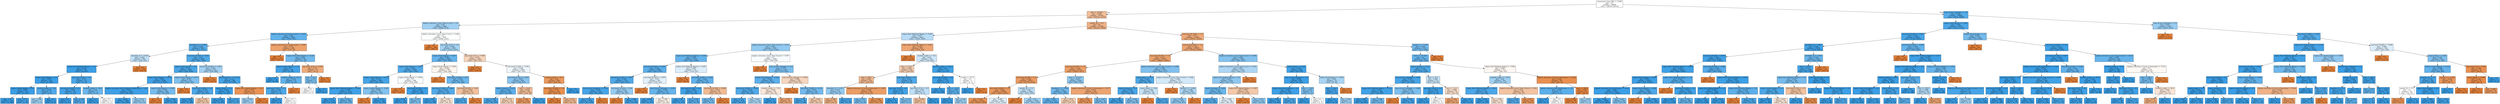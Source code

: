 digraph Tree {
node [shape=box, style="filled", color="black"] ;
0 [label="assessment_type_CMA <= 0.983\ngini = 0.5\nsamples = 96638\nvalue = [48319, 48319]", fillcolor="#e5813900"] ;
1 [label="date <= 24.063\ngini = 0.439\nsamples = 65746\nvalue = [44316, 21430]", fillcolor="#e5813984"] ;
0 -> 1 [labeldistance=2.5, labelangle=45, headlabel="True"] ;
2 [label="highest_education_Lower Than A Level <= 0.0\ngini = 0.45\nsamples = 8460\nvalue = [2886, 5574]", fillcolor="#399de57b"] ;
1 -> 2 ;
3 [label="highest_education_No Formal quals <= 0.003\ngini = 0.28\nsamples = 4029\nvalue = [678, 3351]", fillcolor="#399de5cb"] ;
2 -> 3 ;
4 [label="disability_N <= 0.999\ngini = 0.238\nsamples = 3843\nvalue = [531, 3312]", fillcolor="#399de5d6"] ;
3 -> 4 ;
5 [label="disability_N <= 0.005\ngini = 0.482\nsamples = 409\nvalue = [166, 243]", fillcolor="#399de551"] ;
4 -> 5 ;
6 [label="region_East Midlands Region <= 0.5\ngini = 0.032\nsamples = 247\nvalue = [4, 243]", fillcolor="#399de5fb"] ;
5 -> 6 ;
7 [label="region_North Region <= 0.5\ngini = 0.018\nsamples = 222\nvalue = [2, 220]", fillcolor="#399de5fd"] ;
6 -> 7 ;
8 [label="region_London Region <= 0.5\ngini = 0.009\nsamples = 213\nvalue = [1, 212]", fillcolor="#399de5fe"] ;
7 -> 8 ;
9 [label="gini = 0.0\nsamples = 188\nvalue = [0, 188]", fillcolor="#399de5ff"] ;
8 -> 9 ;
10 [label="gini = 0.077\nsamples = 25\nvalue = [1, 24]", fillcolor="#399de5f4"] ;
8 -> 10 ;
11 [label="studied_credits <= 75.0\ngini = 0.198\nsamples = 9\nvalue = [1, 8]", fillcolor="#399de5df"] ;
7 -> 11 ;
12 [label="gini = 0.444\nsamples = 3\nvalue = [1, 2]", fillcolor="#399de57f"] ;
11 -> 12 ;
13 [label="gini = 0.0\nsamples = 6\nvalue = [0, 6]", fillcolor="#399de5ff"] ;
11 -> 13 ;
14 [label="imd_band_0-10% <= 0.5\ngini = 0.147\nsamples = 25\nvalue = [2, 23]", fillcolor="#399de5e9"] ;
6 -> 14 ;
15 [label="imd_band_10-20% <= 0.5\ngini = 0.095\nsamples = 20\nvalue = [1, 19]", fillcolor="#399de5f2"] ;
14 -> 15 ;
16 [label="gini = 0.0\nsamples = 11\nvalue = [0, 11]", fillcolor="#399de5ff"] ;
15 -> 16 ;
17 [label="gini = 0.198\nsamples = 9\nvalue = [1, 8]", fillcolor="#399de5df"] ;
15 -> 17 ;
18 [label="studied_credits <= 90.0\ngini = 0.32\nsamples = 5\nvalue = [1, 4]", fillcolor="#399de5bf"] ;
14 -> 18 ;
19 [label="gini = 0.0\nsamples = 3\nvalue = [0, 3]", fillcolor="#399de5ff"] ;
18 -> 19 ;
20 [label="gini = 0.5\nsamples = 2\nvalue = [1, 1]", fillcolor="#e5813900"] ;
18 -> 20 ;
21 [label="gini = 0.0\nsamples = 162\nvalue = [162, 0]", fillcolor="#e58139ff"] ;
5 -> 21 ;
22 [label="imd_band_20-30% <= 0.001\ngini = 0.19\nsamples = 3434\nvalue = [365, 3069]", fillcolor="#399de5e1"] ;
4 -> 22 ;
23 [label="region_South Region <= 0.0\ngini = 0.135\nsamples = 3020\nvalue = [220, 2800]", fillcolor="#399de5eb"] ;
22 -> 23 ;
24 [label="region_North Region <= 0.018\ngini = 0.082\nsamples = 2609\nvalue = [112, 2497]", fillcolor="#399de5f4"] ;
23 -> 24 ;
25 [label="highest_education_Post Graduate Qualification <= 0.03\ngini = 0.042\nsamples = 2347\nvalue = [50, 2297]", fillcolor="#399de5f9"] ;
24 -> 25 ;
26 [label="gini = 0.029\nsamples = 2296\nvalue = [34, 2262]", fillcolor="#399de5fb"] ;
25 -> 26 ;
27 [label="gini = 0.431\nsamples = 51\nvalue = [16, 35]", fillcolor="#399de58a"] ;
25 -> 27 ;
28 [label="region_North Region <= 0.999\ngini = 0.361\nsamples = 262\nvalue = [62, 200]", fillcolor="#399de5b0"] ;
24 -> 28 ;
29 [label="gini = 0.0\nsamples = 59\nvalue = [59, 0]", fillcolor="#e58139ff"] ;
28 -> 29 ;
30 [label="gini = 0.029\nsamples = 203\nvalue = [3, 200]", fillcolor="#399de5fb"] ;
28 -> 30 ;
31 [label="region_South Region <= 0.973\ngini = 0.387\nsamples = 411\nvalue = [108, 303]", fillcolor="#399de5a4"] ;
23 -> 31 ;
32 [label="gini = 0.0\nsamples = 79\nvalue = [79, 0]", fillcolor="#e58139ff"] ;
31 -> 32 ;
33 [label="imd_band_10-20% <= 0.0\ngini = 0.159\nsamples = 332\nvalue = [29, 303]", fillcolor="#399de5e7"] ;
31 -> 33 ;
34 [label="gini = 0.014\nsamples = 290\nvalue = [2, 288]", fillcolor="#399de5fd"] ;
33 -> 34 ;
35 [label="gini = 0.459\nsamples = 42\nvalue = [27, 15]", fillcolor="#e5813971"] ;
33 -> 35 ;
36 [label="imd_band_20-30% <= 0.997\ngini = 0.455\nsamples = 414\nvalue = [145, 269]", fillcolor="#399de576"] ;
22 -> 36 ;
37 [label="gini = 0.0\nsamples = 128\nvalue = [128, 0]", fillcolor="#e58139ff"] ;
36 -> 37 ;
38 [label="age_band_55<= <= 0.012\ngini = 0.112\nsamples = 286\nvalue = [17, 269]", fillcolor="#399de5ef"] ;
36 -> 38 ;
39 [label="region_Wales <= 0.5\ngini = 0.022\nsamples = 270\nvalue = [3, 267]", fillcolor="#399de5fc"] ;
38 -> 39 ;
40 [label="gini = 0.016\nsamples = 254\nvalue = [2, 252]", fillcolor="#399de5fd"] ;
39 -> 40 ;
41 [label="gini = 0.117\nsamples = 16\nvalue = [1, 15]", fillcolor="#399de5ee"] ;
39 -> 41 ;
42 [label="region_East Anglian Region <= 0.03\ngini = 0.219\nsamples = 16\nvalue = [14, 2]", fillcolor="#e58139db"] ;
38 -> 42 ;
43 [label="gini = 0.444\nsamples = 3\nvalue = [1, 2]", fillcolor="#399de57f"] ;
42 -> 43 ;
44 [label="gini = 0.0\nsamples = 13\nvalue = [13, 0]", fillcolor="#e58139ff"] ;
42 -> 44 ;
45 [label="highest_education_No Formal quals <= 0.995\ngini = 0.331\nsamples = 186\nvalue = [147, 39]", fillcolor="#e58139bb"] ;
3 -> 45 ;
46 [label="gini = 0.0\nsamples = 136\nvalue = [136, 0]", fillcolor="#e58139ff"] ;
45 -> 46 ;
47 [label="region_South West Region <= 0.229\ngini = 0.343\nsamples = 50\nvalue = [11, 39]", fillcolor="#399de5b7"] ;
45 -> 47 ;
48 [label="region_London Region <= 0.5\ngini = 0.1\nsamples = 38\nvalue = [2, 36]", fillcolor="#399de5f1"] ;
47 -> 48 ;
49 [label="gini = 0.0\nsamples = 26\nvalue = [0, 26]", fillcolor="#399de5ff"] ;
48 -> 49 ;
50 [label="studied_credits <= 127.5\ngini = 0.278\nsamples = 12\nvalue = [2, 10]", fillcolor="#399de5cc"] ;
48 -> 50 ;
51 [label="imd_band_0-10% <= 0.5\ngini = 0.165\nsamples = 11\nvalue = [1, 10]", fillcolor="#399de5e6"] ;
50 -> 51 ;
52 [label="gini = 0.0\nsamples = 9\nvalue = [0, 9]", fillcolor="#399de5ff"] ;
51 -> 52 ;
53 [label="gini = 0.5\nsamples = 2\nvalue = [1, 1]", fillcolor="#e5813900"] ;
51 -> 53 ;
54 [label="gini = 0.0\nsamples = 1\nvalue = [1, 0]", fillcolor="#e58139ff"] ;
50 -> 54 ;
55 [label="age_band_35-55 <= 0.036\ngini = 0.375\nsamples = 12\nvalue = [9, 3]", fillcolor="#e58139aa"] ;
47 -> 55 ;
56 [label="date <= 21.5\ngini = 0.375\nsamples = 4\nvalue = [1, 3]", fillcolor="#399de5aa"] ;
55 -> 56 ;
57 [label="gini = 0.5\nsamples = 2\nvalue = [1, 1]", fillcolor="#e5813900"] ;
56 -> 57 ;
58 [label="gini = 0.0\nsamples = 2\nvalue = [0, 2]", fillcolor="#399de5ff"] ;
56 -> 58 ;
59 [label="gini = 0.0\nsamples = 8\nvalue = [8, 0]", fillcolor="#e58139ff"] ;
55 -> 59 ;
60 [label="highest_education_Lower Than A Level <= 0.999\ngini = 0.5\nsamples = 4431\nvalue = [2208, 2223]", fillcolor="#399de502"] ;
2 -> 60 ;
61 [label="gini = 0.0\nsamples = 988\nvalue = [988, 0]", fillcolor="#e58139ff"] ;
60 -> 61 ;
62 [label="age_band_35-55 <= 0.0\ngini = 0.458\nsamples = 3443\nvalue = [1220, 2223]", fillcolor="#399de573"] ;
60 -> 62 ;
63 [label="region_South Region <= 0.007\ngini = 0.302\nsamples = 2049\nvalue = [379, 1670]", fillcolor="#399de5c5"] ;
62 -> 63 ;
64 [label="region_North Region <= 0.003\ngini = 0.205\nsamples = 1699\nvalue = [197, 1502]", fillcolor="#399de5de"] ;
63 -> 64 ;
65 [label="region_London Region <= 0.011\ngini = 0.119\nsamples = 1491\nvalue = [95, 1396]", fillcolor="#399de5ee"] ;
64 -> 65 ;
66 [label="region_West Midlands Region <= 0.042\ngini = 0.058\nsamples = 1278\nvalue = [38, 1240]", fillcolor="#399de5f7"] ;
65 -> 66 ;
67 [label="gini = 0.013\nsamples = 1110\nvalue = [7, 1103]", fillcolor="#399de5fd"] ;
66 -> 67 ;
68 [label="gini = 0.301\nsamples = 168\nvalue = [31, 137]", fillcolor="#399de5c5"] ;
66 -> 68 ;
69 [label="region_London Region <= 0.993\ngini = 0.392\nsamples = 213\nvalue = [57, 156]", fillcolor="#399de5a2"] ;
65 -> 69 ;
70 [label="gini = 0.0\nsamples = 55\nvalue = [55, 0]", fillcolor="#e58139ff"] ;
69 -> 70 ;
71 [label="gini = 0.025\nsamples = 158\nvalue = [2, 156]", fillcolor="#399de5fc"] ;
69 -> 71 ;
72 [label="region_North Region <= 0.999\ngini = 0.5\nsamples = 208\nvalue = [102, 106]", fillcolor="#399de50a"] ;
64 -> 72 ;
73 [label="gini = 0.0\nsamples = 100\nvalue = [100, 0]", fillcolor="#e58139ff"] ;
72 -> 73 ;
74 [label="imd_band_60-70% <= 0.5\ngini = 0.036\nsamples = 108\nvalue = [2, 106]", fillcolor="#399de5fa"] ;
72 -> 74 ;
75 [label="gini = 0.019\nsamples = 104\nvalue = [1, 103]", fillcolor="#399de5fd"] ;
74 -> 75 ;
76 [label="gini = 0.375\nsamples = 4\nvalue = [1, 3]", fillcolor="#399de5aa"] ;
74 -> 76 ;
77 [label="region_South Region <= 0.995\ngini = 0.499\nsamples = 350\nvalue = [182, 168]", fillcolor="#e5813914"] ;
63 -> 77 ;
78 [label="gini = 0.0\nsamples = 139\nvalue = [139, 0]", fillcolor="#e58139ff"] ;
77 -> 78 ;
79 [label="imd_band_10-20% <= 0.01\ngini = 0.325\nsamples = 211\nvalue = [43, 168]", fillcolor="#399de5be"] ;
77 -> 79 ;
80 [label="imd_band_70-80% <= 0.063\ngini = 0.208\nsamples = 178\nvalue = [21, 157]", fillcolor="#399de5dd"] ;
79 -> 80 ;
81 [label="gini = 0.027\nsamples = 144\nvalue = [2, 142]", fillcolor="#399de5fb"] ;
80 -> 81 ;
82 [label="gini = 0.493\nsamples = 34\nvalue = [19, 15]", fillcolor="#e5813936"] ;
80 -> 82 ;
83 [label="imd_band_80-90% <= 0.04\ngini = 0.444\nsamples = 33\nvalue = [22, 11]", fillcolor="#e581397f"] ;
79 -> 83 ;
84 [label="gini = 0.153\nsamples = 12\nvalue = [1, 11]", fillcolor="#399de5e8"] ;
83 -> 84 ;
85 [label="gini = 0.0\nsamples = 21\nvalue = [21, 0]", fillcolor="#e58139ff"] ;
83 -> 85 ;
86 [label="age_band_35-55 <= 0.999\ngini = 0.479\nsamples = 1394\nvalue = [841, 553]", fillcolor="#e5813957"] ;
62 -> 86 ;
87 [label="gini = 0.0\nsamples = 334\nvalue = [334, 0]", fillcolor="#e58139ff"] ;
86 -> 87 ;
88 [label="imd_band_10-20% <= 0.002\ngini = 0.499\nsamples = 1060\nvalue = [507, 553]", fillcolor="#399de515"] ;
86 -> 88 ;
89 [label="imd_band_0-10% <= 0.005\ngini = 0.407\nsamples = 695\nvalue = [198, 497]", fillcolor="#399de599"] ;
88 -> 89 ;
90 [label="region_Ireland <= 0.012\ngini = 0.249\nsamples = 514\nvalue = [75, 439]", fillcolor="#399de5d3"] ;
89 -> 90 ;
91 [label="gini = 0.166\nsamples = 460\nvalue = [42, 418]", fillcolor="#399de5e5"] ;
90 -> 91 ;
92 [label="gini = 0.475\nsamples = 54\nvalue = [33, 21]", fillcolor="#e581395d"] ;
90 -> 92 ;
93 [label="date <= 23.61\ngini = 0.436\nsamples = 181\nvalue = [123, 58]", fillcolor="#e5813987"] ;
89 -> 93 ;
94 [label="gini = 0.265\nsamples = 146\nvalue = [123, 23]", fillcolor="#e58139cf"] ;
93 -> 94 ;
95 [label="gini = 0.0\nsamples = 35\nvalue = [0, 35]", fillcolor="#399de5ff"] ;
93 -> 95 ;
96 [label="studied_credits <= 67.5\ngini = 0.26\nsamples = 365\nvalue = [309, 56]", fillcolor="#e58139d1"] ;
88 -> 96 ;
97 [label="imd_band_10-20% <= 1.0\ngini = 0.179\nsamples = 343\nvalue = [309, 34]", fillcolor="#e58139e3"] ;
96 -> 97 ;
98 [label="gini = 0.0\nsamples = 228\nvalue = [228, 0]", fillcolor="#e58139ff"] ;
97 -> 98 ;
99 [label="gini = 0.416\nsamples = 115\nvalue = [81, 34]", fillcolor="#e5813994"] ;
97 -> 99 ;
100 [label="gini = 0.0\nsamples = 22\nvalue = [0, 22]", fillcolor="#399de5ff"] ;
96 -> 100 ;
101 [label="gender_M <= 0.0\ngini = 0.4\nsamples = 57286\nvalue = [41430, 15856]", fillcolor="#e581399d"] ;
1 -> 101 ;
102 [label="region_West Midlands Region <= 0.001\ngini = 0.477\nsamples = 4823\nvalue = [1895, 2928]", fillcolor="#399de55a"] ;
101 -> 102 ;
103 [label="highest_education_Lower Than A Level <= 0.001\ngini = 0.427\nsamples = 3945\nvalue = [1219, 2726]", fillcolor="#399de58d"] ;
102 -> 103 ;
104 [label="region_East Midlands Region <= 0.008\ngini = 0.298\nsamples = 2319\nvalue = [423, 1896]", fillcolor="#399de5c6"] ;
103 -> 104 ;
105 [label="imd_band_80-90% <= 0.026\ngini = 0.252\nsamples = 2058\nvalue = [305, 1753]", fillcolor="#399de5d3"] ;
104 -> 105 ;
106 [label="imd_band_10-20% <= 0.003\ngini = 0.185\nsamples = 1797\nvalue = [185, 1612]", fillcolor="#399de5e2"] ;
105 -> 106 ;
107 [label="num_of_prev_attempts <= 2.121\ngini = 0.118\nsamples = 1515\nvalue = [95, 1420]", fillcolor="#399de5ee"] ;
106 -> 107 ;
108 [label="gini = 0.111\nsamples = 1509\nvalue = [89, 1420]", fillcolor="#399de5ef"] ;
107 -> 108 ;
109 [label="gini = 0.0\nsamples = 6\nvalue = [6, 0]", fillcolor="#e58139ff"] ;
107 -> 109 ;
110 [label="imd_band_10-20% <= 0.98\ngini = 0.435\nsamples = 282\nvalue = [90, 192]", fillcolor="#399de587"] ;
106 -> 110 ;
111 [label="gini = 0.0\nsamples = 81\nvalue = [81, 0]", fillcolor="#e58139ff"] ;
110 -> 111 ;
112 [label="gini = 0.086\nsamples = 201\nvalue = [9, 192]", fillcolor="#399de5f3"] ;
110 -> 112 ;
113 [label="imd_band_80-90% <= 0.995\ngini = 0.497\nsamples = 261\nvalue = [120, 141]", fillcolor="#399de526"] ;
105 -> 113 ;
114 [label="gini = 0.0\nsamples = 89\nvalue = [89, 0]", fillcolor="#e58139ff"] ;
113 -> 114 ;
115 [label="num_of_prev_attempts <= 0.003\ngini = 0.295\nsamples = 172\nvalue = [31, 141]", fillcolor="#399de5c7"] ;
113 -> 115 ;
116 [label="gini = 0.064\nsamples = 121\nvalue = [4, 117]", fillcolor="#399de5f6"] ;
115 -> 116 ;
117 [label="gini = 0.498\nsamples = 51\nvalue = [27, 24]", fillcolor="#e581391c"] ;
115 -> 117 ;
118 [label="region_East Midlands Region <= 0.997\ngini = 0.495\nsamples = 261\nvalue = [118, 143]", fillcolor="#399de52d"] ;
104 -> 118 ;
119 [label="gini = 0.0\nsamples = 88\nvalue = [88, 0]", fillcolor="#e58139ff"] ;
118 -> 119 ;
120 [label="imd_band_0-10% <= 0.025\ngini = 0.287\nsamples = 173\nvalue = [30, 143]", fillcolor="#399de5ca"] ;
118 -> 120 ;
121 [label="imd_band_20-30% <= 0.5\ngini = 0.083\nsamples = 138\nvalue = [6, 132]", fillcolor="#399de5f3"] ;
120 -> 121 ;
122 [label="gini = 0.05\nsamples = 116\nvalue = [3, 113]", fillcolor="#399de5f8"] ;
121 -> 122 ;
123 [label="gini = 0.236\nsamples = 22\nvalue = [3, 19]", fillcolor="#399de5d7"] ;
121 -> 123 ;
124 [label="imd_band_20-30% <= 0.004\ngini = 0.431\nsamples = 35\nvalue = [24, 11]", fillcolor="#e581398a"] ;
120 -> 124 ;
125 [label="gini = 0.337\nsamples = 14\nvalue = [3, 11]", fillcolor="#399de5b9"] ;
124 -> 125 ;
126 [label="gini = 0.0\nsamples = 21\nvalue = [21, 0]", fillcolor="#e58139ff"] ;
124 -> 126 ;
127 [label="highest_education_Lower Than A Level <= 0.997\ngini = 0.5\nsamples = 1626\nvalue = [796, 830]", fillcolor="#399de50a"] ;
103 -> 127 ;
128 [label="gini = 0.0\nsamples = 519\nvalue = [519, 0]", fillcolor="#e58139ff"] ;
127 -> 128 ;
129 [label="num_of_prev_attempts <= 0.0\ngini = 0.375\nsamples = 1107\nvalue = [277, 830]", fillcolor="#399de5aa"] ;
127 -> 129 ;
130 [label="region_North Region <= 0.026\ngini = 0.254\nsamples = 857\nvalue = [128, 729]", fillcolor="#399de5d2"] ;
129 -> 130 ;
131 [label="imd_band_70-80% <= 0.014\ngini = 0.194\nsamples = 779\nvalue = [85, 694]", fillcolor="#399de5e0"] ;
130 -> 131 ;
132 [label="gini = 0.115\nsamples = 655\nvalue = [40, 615]", fillcolor="#399de5ee"] ;
131 -> 132 ;
133 [label="gini = 0.462\nsamples = 124\nvalue = [45, 79]", fillcolor="#399de56e"] ;
131 -> 133 ;
134 [label="studied_credits <= 75.0\ngini = 0.495\nsamples = 78\nvalue = [43, 35]", fillcolor="#e581392f"] ;
130 -> 134 ;
135 [label="gini = 0.0\nsamples = 22\nvalue = [0, 22]", fillcolor="#399de5ff"] ;
134 -> 135 ;
136 [label="gini = 0.357\nsamples = 56\nvalue = [43, 13]", fillcolor="#e58139b2"] ;
134 -> 136 ;
137 [label="num_of_prev_attempts <= 0.999\ngini = 0.482\nsamples = 250\nvalue = [149, 101]", fillcolor="#e5813952"] ;
129 -> 137 ;
138 [label="gini = 0.0\nsamples = 120\nvalue = [120, 0]", fillcolor="#e58139ff"] ;
137 -> 138 ;
139 [label="imd_band_70-80% <= 0.151\ngini = 0.347\nsamples = 130\nvalue = [29, 101]", fillcolor="#399de5b6"] ;
137 -> 139 ;
140 [label="gini = 0.137\nsamples = 95\nvalue = [7, 88]", fillcolor="#399de5eb"] ;
139 -> 140 ;
141 [label="gini = 0.467\nsamples = 35\nvalue = [22, 13]", fillcolor="#e5813968"] ;
139 -> 141 ;
142 [label="region_West Midlands Region <= 0.997\ngini = 0.354\nsamples = 878\nvalue = [676, 202]", fillcolor="#e58139b3"] ;
102 -> 142 ;
143 [label="gini = 0.0\nsamples = 524\nvalue = [524, 0]", fillcolor="#e58139ff"] ;
142 -> 143 ;
144 [label="studied_credits <= 75.0\ngini = 0.49\nsamples = 354\nvalue = [152, 202]", fillcolor="#399de53f"] ;
142 -> 144 ;
145 [label="date <= 133.5\ngini = 0.468\nsamples = 238\nvalue = [149, 89]", fillcolor="#e5813967"] ;
144 -> 145 ;
146 [label="date <= 88.0\ngini = 0.424\nsamples = 210\nvalue = [146, 64]", fillcolor="#e581398f"] ;
145 -> 146 ;
147 [label="disability_N <= 0.977\ngini = 0.431\nsamples = 51\nvalue = [16, 35]", fillcolor="#399de58a"] ;
146 -> 147 ;
148 [label="gini = 0.388\nsamples = 19\nvalue = [14, 5]", fillcolor="#e58139a4"] ;
147 -> 148 ;
149 [label="gini = 0.117\nsamples = 32\nvalue = [2, 30]", fillcolor="#399de5ee"] ;
147 -> 149 ;
150 [label="highest_education_A Level or Equivalent <= 0.007\ngini = 0.298\nsamples = 159\nvalue = [130, 29]", fillcolor="#e58139c6"] ;
146 -> 150 ;
151 [label="gini = 0.355\nsamples = 13\nvalue = [3, 10]", fillcolor="#399de5b3"] ;
150 -> 151 ;
152 [label="gini = 0.226\nsamples = 146\nvalue = [127, 19]", fillcolor="#e58139d9"] ;
150 -> 152 ;
153 [label="imd_band_0-10% <= 0.5\ngini = 0.191\nsamples = 28\nvalue = [3, 25]", fillcolor="#399de5e0"] ;
145 -> 153 ;
154 [label="age_band_35-55 <= 0.5\ngini = 0.083\nsamples = 23\nvalue = [1, 22]", fillcolor="#399de5f3"] ;
153 -> 154 ;
155 [label="gini = 0.0\nsamples = 19\nvalue = [0, 19]", fillcolor="#399de5ff"] ;
154 -> 155 ;
156 [label="gini = 0.375\nsamples = 4\nvalue = [1, 3]", fillcolor="#399de5aa"] ;
154 -> 156 ;
157 [label="age_band_35-55 <= 0.5\ngini = 0.48\nsamples = 5\nvalue = [2, 3]", fillcolor="#399de555"] ;
153 -> 157 ;
158 [label="gini = 0.444\nsamples = 3\nvalue = [2, 1]", fillcolor="#e581397f"] ;
157 -> 158 ;
159 [label="gini = 0.0\nsamples = 2\nvalue = [0, 2]", fillcolor="#399de5ff"] ;
157 -> 159 ;
160 [label="studied_credits <= 202.5\ngini = 0.05\nsamples = 116\nvalue = [3, 113]", fillcolor="#399de5f8"] ;
144 -> 160 ;
161 [label="imd_band_80-90% <= 0.5\ngini = 0.034\nsamples = 114\nvalue = [2, 112]", fillcolor="#399de5fa"] ;
160 -> 161 ;
162 [label="gini = 0.0\nsamples = 100\nvalue = [0, 100]", fillcolor="#399de5ff"] ;
161 -> 162 ;
163 [label="date <= 112.5\ngini = 0.245\nsamples = 14\nvalue = [2, 12]", fillcolor="#399de5d4"] ;
161 -> 163 ;
164 [label="gini = 0.0\nsamples = 8\nvalue = [0, 8]", fillcolor="#399de5ff"] ;
163 -> 164 ;
165 [label="gini = 0.444\nsamples = 6\nvalue = [2, 4]", fillcolor="#399de57f"] ;
163 -> 165 ;
166 [label="weight <= 18.75\ngini = 0.5\nsamples = 2\nvalue = [1, 1]", fillcolor="#e5813900"] ;
160 -> 166 ;
167 [label="gini = 0.0\nsamples = 1\nvalue = [0, 1]", fillcolor="#399de5ff"] ;
166 -> 167 ;
168 [label="gini = 0.0\nsamples = 1\nvalue = [1, 0]", fillcolor="#e58139ff"] ;
166 -> 168 ;
169 [label="imd_band_90-100% <= 1.0\ngini = 0.371\nsamples = 52463\nvalue = [39535, 12928]", fillcolor="#e58139ac"] ;
101 -> 169 ;
170 [label="imd_band_80-90% <= 1.0\ngini = 0.354\nsamples = 50828\nvalue = [39159, 11669]", fillcolor="#e58139b3"] ;
169 -> 170 ;
171 [label="imd_band_40-50% <= 1.0\ngini = 0.335\nsamples = 49144\nvalue = [38696, 10448]", fillcolor="#e58139ba"] ;
170 -> 171 ;
172 [label="imd_band_60-70% <= 1.0\ngini = 0.314\nsamples = 47551\nvalue = [38274, 9277]", fillcolor="#e58139c1"] ;
171 -> 172 ;
173 [label="imd_band_20-30% <= 1.0\ngini = 0.292\nsamples = 45911\nvalue = [37775, 8136]", fillcolor="#e58139c8"] ;
172 -> 173 ;
174 [label="imd_band_50-60% <= 1.0\ngini = 0.266\nsamples = 43902\nvalue = [36971, 6931]", fillcolor="#e58139cf"] ;
173 -> 174 ;
175 [label="gini = 0.236\nsamples = 41633\nvalue = [35934, 5699]", fillcolor="#e58139d7"] ;
174 -> 175 ;
176 [label="gini = 0.496\nsamples = 2269\nvalue = [1037, 1232]", fillcolor="#399de528"] ;
174 -> 176 ;
177 [label="gender_M <= 1.0\ngini = 0.48\nsamples = 2009\nvalue = [804, 1205]", fillcolor="#399de555"] ;
173 -> 177 ;
178 [label="gini = 0.0\nsamples = 179\nvalue = [179, 0]", fillcolor="#e58139ff"] ;
177 -> 178 ;
179 [label="gini = 0.45\nsamples = 1830\nvalue = [625, 1205]", fillcolor="#399de57b"] ;
177 -> 179 ;
180 [label="date <= 175.537\ngini = 0.423\nsamples = 1640\nvalue = [499, 1141]", fillcolor="#399de58f"] ;
172 -> 180 ;
181 [label="disability_Y <= 0.006\ngini = 0.34\nsamples = 1386\nvalue = [301, 1085]", fillcolor="#399de5b8"] ;
180 -> 181 ;
182 [label="gini = 0.269\nsamples = 1212\nvalue = [194, 1018]", fillcolor="#399de5ce"] ;
181 -> 182 ;
183 [label="gini = 0.474\nsamples = 174\nvalue = [107, 67]", fillcolor="#e581395f"] ;
181 -> 183 ;
184 [label="highest_education_A Level or Equivalent <= 0.977\ngini = 0.344\nsamples = 254\nvalue = [198, 56]", fillcolor="#e58139b7"] ;
180 -> 184 ;
185 [label="gini = 0.241\nsamples = 221\nvalue = [190, 31]", fillcolor="#e58139d5"] ;
184 -> 185 ;
186 [label="gini = 0.367\nsamples = 33\nvalue = [8, 25]", fillcolor="#399de5ad"] ;
184 -> 186 ;
187 [label="highest_education_Lower Than A Level <= 0.008\ngini = 0.389\nsamples = 1593\nvalue = [422, 1171]", fillcolor="#399de5a3"] ;
171 -> 187 ;
188 [label="region_Wales <= 0.01\ngini = 0.181\nsamples = 816\nvalue = [82, 734]", fillcolor="#399de5e3"] ;
187 -> 188 ;
189 [label="region_Scotland <= 0.5\ngini = 0.136\nsamples = 751\nvalue = [55, 696]", fillcolor="#399de5eb"] ;
188 -> 189 ;
190 [label="gini = 0.08\nsamples = 643\nvalue = [27, 616]", fillcolor="#399de5f4"] ;
189 -> 190 ;
191 [label="gini = 0.384\nsamples = 108\nvalue = [28, 80]", fillcolor="#399de5a6"] ;
189 -> 191 ;
192 [label="region_Wales <= 0.98\ngini = 0.486\nsamples = 65\nvalue = [27, 38]", fillcolor="#399de54a"] ;
188 -> 192 ;
193 [label="gini = 0.0\nsamples = 23\nvalue = [23, 0]", fillcolor="#e58139ff"] ;
192 -> 193 ;
194 [label="gini = 0.172\nsamples = 42\nvalue = [4, 38]", fillcolor="#399de5e4"] ;
192 -> 194 ;
195 [label="highest_education_Lower Than A Level <= 0.982\ngini = 0.492\nsamples = 777\nvalue = [340, 437]", fillcolor="#399de539"] ;
187 -> 195 ;
196 [label="gini = 0.0\nsamples = 84\nvalue = [84, 0]", fillcolor="#e58139ff"] ;
195 -> 196 ;
197 [label="gender_F <= 0.009\ngini = 0.466\nsamples = 693\nvalue = [256, 437]", fillcolor="#399de56a"] ;
195 -> 197 ;
198 [label="gini = 0.416\nsamples = 620\nvalue = [183, 437]", fillcolor="#399de594"] ;
197 -> 198 ;
199 [label="gini = 0.0\nsamples = 73\nvalue = [73, 0]", fillcolor="#e58139ff"] ;
197 -> 199 ;
200 [label="highest_education_Lower Than A Level <= 0.985\ngini = 0.399\nsamples = 1684\nvalue = [463, 1221]", fillcolor="#399de59e"] ;
170 -> 200 ;
201 [label="highest_education_Lower Than A Level <= 0.002\ngini = 0.467\nsamples = 1194\nvalue = [443, 751]", fillcolor="#399de569"] ;
200 -> 201 ;
202 [label="region_East Anglian Region <= 0.0\ngini = 0.421\nsamples = 1074\nvalue = [323, 751]", fillcolor="#399de591"] ;
201 -> 202 ;
203 [label="region_Scotland <= 0.004\ngini = 0.319\nsamples = 827\nvalue = [165, 662]", fillcolor="#399de5bf"] ;
202 -> 203 ;
204 [label="gini = 0.212\nsamples = 638\nvalue = [77, 561]", fillcolor="#399de5dc"] ;
203 -> 204 ;
205 [label="gini = 0.498\nsamples = 189\nvalue = [88, 101]", fillcolor="#399de521"] ;
203 -> 205 ;
206 [label="region_East Anglian Region <= 0.997\ngini = 0.461\nsamples = 247\nvalue = [158, 89]", fillcolor="#e581396f"] ;
202 -> 206 ;
207 [label="gini = 0.0\nsamples = 120\nvalue = [120, 0]", fillcolor="#e58139ff"] ;
206 -> 207 ;
208 [label="gini = 0.419\nsamples = 127\nvalue = [38, 89]", fillcolor="#399de592"] ;
206 -> 208 ;
209 [label="gini = 0.0\nsamples = 120\nvalue = [120, 0]", fillcolor="#e58139ff"] ;
201 -> 209 ;
210 [label="region_Wales <= 0.046\ngini = 0.078\nsamples = 490\nvalue = [20, 470]", fillcolor="#399de5f4"] ;
200 -> 210 ;
211 [label="num_of_prev_attempts <= 3.0\ngini = 0.046\nsamples = 465\nvalue = [11, 454]", fillcolor="#399de5f9"] ;
210 -> 211 ;
212 [label="region_South West Region <= 0.5\ngini = 0.042\nsamples = 461\nvalue = [10, 451]", fillcolor="#399de5f9"] ;
211 -> 212 ;
213 [label="gini = 0.036\nsamples = 436\nvalue = [8, 428]", fillcolor="#399de5fa"] ;
212 -> 213 ;
214 [label="gini = 0.147\nsamples = 25\nvalue = [2, 23]", fillcolor="#399de5e9"] ;
212 -> 214 ;
215 [label="date <= 115.0\ngini = 0.375\nsamples = 4\nvalue = [1, 3]", fillcolor="#399de5aa"] ;
211 -> 215 ;
216 [label="gini = 0.0\nsamples = 2\nvalue = [0, 2]", fillcolor="#399de5ff"] ;
215 -> 216 ;
217 [label="gini = 0.5\nsamples = 2\nvalue = [1, 1]", fillcolor="#e5813900"] ;
215 -> 217 ;
218 [label="region_South Region <= 0.063\ngini = 0.461\nsamples = 25\nvalue = [9, 16]", fillcolor="#399de570"] ;
210 -> 218 ;
219 [label="date <= 154.5\ngini = 0.111\nsamples = 17\nvalue = [1, 16]", fillcolor="#399de5ef"] ;
218 -> 219 ;
220 [label="gini = 0.0\nsamples = 14\nvalue = [0, 14]", fillcolor="#399de5ff"] ;
219 -> 220 ;
221 [label="gini = 0.444\nsamples = 3\nvalue = [1, 2]", fillcolor="#399de57f"] ;
219 -> 221 ;
222 [label="gini = 0.0\nsamples = 8\nvalue = [8, 0]", fillcolor="#e58139ff"] ;
218 -> 222 ;
223 [label="gender_F <= 0.009\ngini = 0.354\nsamples = 1635\nvalue = [376, 1259]", fillcolor="#399de5b3"] ;
169 -> 223 ;
224 [label="date <= 171.016\ngini = 0.3\nsamples = 1543\nvalue = [284, 1259]", fillcolor="#399de5c5"] ;
223 -> 224 ;
225 [label="region_Ireland <= 0.031\ngini = 0.179\nsamples = 1230\nvalue = [122, 1108]", fillcolor="#399de5e3"] ;
224 -> 225 ;
226 [label="num_of_prev_attempts <= 0.09\ngini = 0.127\nsamples = 1119\nvalue = [76, 1043]", fillcolor="#399de5ec"] ;
225 -> 226 ;
227 [label="region_East Midlands Region <= 0.151\ngini = 0.072\nsamples = 960\nvalue = [36, 924]", fillcolor="#399de5f5"] ;
226 -> 227 ;
228 [label="gini = 0.044\nsamples = 883\nvalue = [20, 863]", fillcolor="#399de5f9"] ;
227 -> 228 ;
229 [label="gini = 0.329\nsamples = 77\nvalue = [16, 61]", fillcolor="#399de5bc"] ;
227 -> 229 ;
230 [label="num_of_prev_attempts <= 0.988\ngini = 0.377\nsamples = 159\nvalue = [40, 119]", fillcolor="#399de5a9"] ;
226 -> 230 ;
231 [label="gini = 0.0\nsamples = 34\nvalue = [34, 0]", fillcolor="#e58139ff"] ;
230 -> 231 ;
232 [label="gini = 0.091\nsamples = 125\nvalue = [6, 119]", fillcolor="#399de5f2"] ;
230 -> 232 ;
233 [label="date <= 91.5\ngini = 0.485\nsamples = 111\nvalue = [46, 65]", fillcolor="#399de54b"] ;
225 -> 233 ;
234 [label="age_band_35-55 <= 0.5\ngini = 0.059\nsamples = 33\nvalue = [1, 32]", fillcolor="#399de5f7"] ;
233 -> 234 ;
235 [label="gini = 0.0\nsamples = 31\nvalue = [0, 31]", fillcolor="#399de5ff"] ;
234 -> 235 ;
236 [label="gini = 0.5\nsamples = 2\nvalue = [1, 1]", fillcolor="#e5813900"] ;
234 -> 236 ;
237 [label="date <= 112.5\ngini = 0.488\nsamples = 78\nvalue = [45, 33]", fillcolor="#e5813944"] ;
233 -> 237 ;
238 [label="gini = 0.332\nsamples = 57\nvalue = [45, 12]", fillcolor="#e58139bb"] ;
237 -> 238 ;
239 [label="gini = 0.0\nsamples = 21\nvalue = [0, 21]", fillcolor="#399de5ff"] ;
237 -> 239 ;
240 [label="region_East Midlands Region <= 0.006\ngini = 0.499\nsamples = 313\nvalue = [162, 151]", fillcolor="#e5813911"] ;
224 -> 240 ;
241 [label="studied_credits <= 110.0\ngini = 0.45\nsamples = 214\nvalue = [73, 141]", fillcolor="#399de57b"] ;
240 -> 241 ;
242 [label="region_West Midlands Region <= 0.033\ngini = 0.155\nsamples = 118\nvalue = [10, 108]", fillcolor="#399de5e7"] ;
241 -> 242 ;
243 [label="gini = 0.019\nsamples = 102\nvalue = [1, 101]", fillcolor="#399de5fc"] ;
242 -> 243 ;
244 [label="gini = 0.492\nsamples = 16\nvalue = [9, 7]", fillcolor="#e5813939"] ;
242 -> 244 ;
245 [label="highest_education_Lower Than A Level <= 0.002\ngini = 0.451\nsamples = 96\nvalue = [63, 33]", fillcolor="#e5813979"] ;
241 -> 245 ;
246 [label="gini = 0.198\nsamples = 27\nvalue = [3, 24]", fillcolor="#399de5df"] ;
245 -> 246 ;
247 [label="gini = 0.227\nsamples = 69\nvalue = [60, 9]", fillcolor="#e58139d9"] ;
245 -> 247 ;
248 [label="highest_education_A Level or Equivalent <= 0.024\ngini = 0.182\nsamples = 99\nvalue = [89, 10]", fillcolor="#e58139e2"] ;
240 -> 248 ;
249 [label="highest_education_HE Qualification <= 0.5\ngini = 0.245\nsamples = 7\nvalue = [1, 6]", fillcolor="#399de5d4"] ;
248 -> 249 ;
250 [label="gini = 0.0\nsamples = 5\nvalue = [0, 5]", fillcolor="#399de5ff"] ;
249 -> 250 ;
251 [label="gini = 0.5\nsamples = 2\nvalue = [1, 1]", fillcolor="#e5813900"] ;
249 -> 251 ;
252 [label="date <= 186.0\ngini = 0.083\nsamples = 92\nvalue = [88, 4]", fillcolor="#e58139f3"] ;
248 -> 252 ;
253 [label="gini = 0.044\nsamples = 89\nvalue = [87, 2]", fillcolor="#e58139f9"] ;
252 -> 253 ;
254 [label="gini = 0.444\nsamples = 3\nvalue = [1, 2]", fillcolor="#399de57f"] ;
252 -> 254 ;
255 [label="gini = 0.0\nsamples = 92\nvalue = [92, 0]", fillcolor="#e58139ff"] ;
223 -> 255 ;
256 [label="num_of_prev_attempts <= 0.0\ngini = 0.226\nsamples = 30892\nvalue = [4003, 26889]", fillcolor="#399de5d9"] ;
0 -> 256 [labeldistance=2.5, labelangle=-45, headlabel="False"] ;
257 [label="region_South Region <= 0.001\ngini = 0.165\nsamples = 25707\nvalue = [2333, 23374]", fillcolor="#399de5e6"] ;
256 -> 257 ;
258 [label="imd_band_50-60% <= 0.001\ngini = 0.128\nsamples = 22376\nvalue = [1542, 20834]", fillcolor="#399de5ec"] ;
257 -> 258 ;
259 [label="disability_Y <= 0.001\ngini = 0.104\nsamples = 20034\nvalue = [1103, 18931]", fillcolor="#399de5f0"] ;
258 -> 259 ;
260 [label="imd_band_20-30% <= 0.003\ngini = 0.081\nsamples = 18399\nvalue = [777, 17622]", fillcolor="#399de5f4"] ;
259 -> 260 ;
261 [label="region_West Midlands Region <= 0.006\ngini = 0.059\nsamples = 16186\nvalue = [494, 15692]", fillcolor="#399de5f7"] ;
260 -> 261 ;
262 [label="region_North Region <= 0.009\ngini = 0.043\nsamples = 14670\nvalue = [320, 14350]", fillcolor="#399de5f9"] ;
261 -> 262 ;
263 [label="highest_education_No Formal quals <= 0.011\ngini = 0.026\nsamples = 13071\nvalue = [172, 12899]", fillcolor="#399de5fc"] ;
262 -> 263 ;
264 [label="gini = 0.022\nsamples = 12968\nvalue = [145, 12823]", fillcolor="#399de5fc"] ;
263 -> 264 ;
265 [label="gini = 0.387\nsamples = 103\nvalue = [27, 76]", fillcolor="#399de5a4"] ;
263 -> 265 ;
266 [label="region_North Region <= 0.998\ngini = 0.168\nsamples = 1599\nvalue = [148, 1451]", fillcolor="#399de5e5"] ;
262 -> 266 ;
267 [label="gini = 0.0\nsamples = 116\nvalue = [116, 0]", fillcolor="#e58139ff"] ;
266 -> 267 ;
268 [label="gini = 0.042\nsamples = 1483\nvalue = [32, 1451]", fillcolor="#399de5f9"] ;
266 -> 268 ;
269 [label="region_West Midlands Region <= 1.0\ngini = 0.203\nsamples = 1516\nvalue = [174, 1342]", fillcolor="#399de5de"] ;
261 -> 269 ;
270 [label="gini = 0.0\nsamples = 126\nvalue = [126, 0]", fillcolor="#e58139ff"] ;
269 -> 270 ;
271 [label="imd_band_30-40% <= 0.5\ngini = 0.067\nsamples = 1390\nvalue = [48, 1342]", fillcolor="#399de5f6"] ;
269 -> 271 ;
272 [label="gini = 0.004\nsamples = 1130\nvalue = [2, 1128]", fillcolor="#399de5ff"] ;
271 -> 272 ;
273 [label="gini = 0.291\nsamples = 260\nvalue = [46, 214]", fillcolor="#399de5c8"] ;
271 -> 273 ;
274 [label="imd_band_20-30% <= 0.999\ngini = 0.223\nsamples = 2213\nvalue = [283, 1930]", fillcolor="#399de5da"] ;
260 -> 274 ;
275 [label="gini = 0.0\nsamples = 238\nvalue = [238, 0]", fillcolor="#e58139ff"] ;
274 -> 275 ;
276 [label="region_North Western Region <= 0.002\ngini = 0.045\nsamples = 1975\nvalue = [45, 1930]", fillcolor="#399de5f9"] ;
274 -> 276 ;
277 [label="region_East Anglian Region <= 0.5\ngini = 0.005\nsamples = 1700\nvalue = [4, 1696]", fillcolor="#399de5fe"] ;
276 -> 277 ;
278 [label="gini = 0.003\nsamples = 1492\nvalue = [2, 1490]", fillcolor="#399de5ff"] ;
277 -> 278 ;
279 [label="gini = 0.019\nsamples = 208\nvalue = [2, 206]", fillcolor="#399de5fd"] ;
277 -> 279 ;
280 [label="region_North Western Region <= 1.0\ngini = 0.254\nsamples = 275\nvalue = [41, 234]", fillcolor="#399de5d2"] ;
276 -> 280 ;
281 [label="gini = 0.0\nsamples = 22\nvalue = [22, 0]", fillcolor="#e58139ff"] ;
280 -> 281 ;
282 [label="gini = 0.139\nsamples = 253\nvalue = [19, 234]", fillcolor="#399de5ea"] ;
280 -> 282 ;
283 [label="disability_N <= 0.001\ngini = 0.319\nsamples = 1635\nvalue = [326, 1309]", fillcolor="#399de5bf"] ;
259 -> 283 ;
284 [label="date <= 224.5\ngini = 0.115\nsamples = 1394\nvalue = [85, 1309]", fillcolor="#399de5ee"] ;
283 -> 284 ;
285 [label="region_East Midlands Region <= 0.0\ngini = 0.361\nsamples = 355\nvalue = [84, 271]", fillcolor="#399de5b0"] ;
284 -> 285 ;
286 [label="region_London Region <= 0.5\ngini = 0.165\nsamples = 264\nvalue = [24, 240]", fillcolor="#399de5e6"] ;
285 -> 286 ;
287 [label="gini = 0.009\nsamples = 223\nvalue = [1, 222]", fillcolor="#399de5fe"] ;
286 -> 287 ;
288 [label="gini = 0.493\nsamples = 41\nvalue = [23, 18]", fillcolor="#e5813937"] ;
286 -> 288 ;
289 [label="imd_band_0-10% <= 0.5\ngini = 0.449\nsamples = 91\nvalue = [60, 31]", fillcolor="#e581397b"] ;
285 -> 289 ;
290 [label="gini = 0.0\nsamples = 26\nvalue = [0, 26]", fillcolor="#399de5ff"] ;
289 -> 290 ;
291 [label="gini = 0.142\nsamples = 65\nvalue = [60, 5]", fillcolor="#e58139ea"] ;
289 -> 291 ;
292 [label="imd_band_60-70% <= 0.5\ngini = 0.002\nsamples = 1039\nvalue = [1, 1038]", fillcolor="#399de5ff"] ;
284 -> 292 ;
293 [label="gini = 0.0\nsamples = 969\nvalue = [0, 969]", fillcolor="#399de5ff"] ;
292 -> 293 ;
294 [label="region_South West Region <= 0.5\ngini = 0.028\nsamples = 70\nvalue = [1, 69]", fillcolor="#399de5fb"] ;
292 -> 294 ;
295 [label="gini = 0.0\nsamples = 58\nvalue = [0, 58]", fillcolor="#399de5ff"] ;
294 -> 295 ;
296 [label="gini = 0.153\nsamples = 12\nvalue = [1, 11]", fillcolor="#399de5e8"] ;
294 -> 296 ;
297 [label="gini = 0.0\nsamples = 241\nvalue = [241, 0]", fillcolor="#e58139ff"] ;
283 -> 297 ;
298 [label="imd_band_50-60% <= 0.998\ngini = 0.305\nsamples = 2342\nvalue = [439, 1903]", fillcolor="#399de5c4"] ;
258 -> 298 ;
299 [label="gini = 0.0\nsamples = 385\nvalue = [385, 0]", fillcolor="#e58139ff"] ;
298 -> 299 ;
300 [label="region_West Midlands Region <= 0.017\ngini = 0.054\nsamples = 1957\nvalue = [54, 1903]", fillcolor="#399de5f8"] ;
298 -> 300 ;
301 [label="region_North Western Region <= 0.5\ngini = 0.03\nsamples = 1820\nvalue = [28, 1792]", fillcolor="#399de5fb"] ;
300 -> 301 ;
302 [label="studied_credits <= 225.0\ngini = 0.007\nsamples = 1653\nvalue = [6, 1647]", fillcolor="#399de5fe"] ;
301 -> 302 ;
303 [label="region_South East Region <= 0.5\ngini = 0.006\nsamples = 1633\nvalue = [5, 1628]", fillcolor="#399de5fe"] ;
302 -> 303 ;
304 [label="gini = 0.003\nsamples = 1470\nvalue = [2, 1468]", fillcolor="#399de5ff"] ;
303 -> 304 ;
305 [label="gini = 0.036\nsamples = 163\nvalue = [3, 160]", fillcolor="#399de5fa"] ;
303 -> 305 ;
306 [label="region_Wales <= 0.5\ngini = 0.095\nsamples = 20\nvalue = [1, 19]", fillcolor="#399de5f2"] ;
302 -> 306 ;
307 [label="gini = 0.0\nsamples = 13\nvalue = [0, 13]", fillcolor="#399de5ff"] ;
306 -> 307 ;
308 [label="gini = 0.245\nsamples = 7\nvalue = [1, 6]", fillcolor="#399de5d4"] ;
306 -> 308 ;
309 [label="age_band_35-55 <= 0.5\ngini = 0.229\nsamples = 167\nvalue = [22, 145]", fillcolor="#399de5d8"] ;
301 -> 309 ;
310 [label="gini = 0.0\nsamples = 108\nvalue = [0, 108]", fillcolor="#399de5ff"] ;
309 -> 310 ;
311 [label="date <= 238.5\ngini = 0.468\nsamples = 59\nvalue = [22, 37]", fillcolor="#399de567"] ;
309 -> 311 ;
312 [label="gini = 0.0\nsamples = 31\nvalue = [0, 31]", fillcolor="#399de5ff"] ;
311 -> 312 ;
313 [label="gini = 0.337\nsamples = 28\nvalue = [22, 6]", fillcolor="#e58139b9"] ;
311 -> 313 ;
314 [label="region_South East Region <= 0.016\ngini = 0.308\nsamples = 137\nvalue = [26, 111]", fillcolor="#399de5c3"] ;
300 -> 314 ;
315 [label="gender_F <= 0.5\ngini = 0.018\nsamples = 112\nvalue = [1, 111]", fillcolor="#399de5fd"] ;
314 -> 315 ;
316 [label="gini = 0.0\nsamples = 96\nvalue = [0, 96]", fillcolor="#399de5ff"] ;
315 -> 316 ;
317 [label="highest_education_Lower Than A Level <= 0.5\ngini = 0.117\nsamples = 16\nvalue = [1, 15]", fillcolor="#399de5ee"] ;
315 -> 317 ;
318 [label="gini = 0.0\nsamples = 13\nvalue = [0, 13]", fillcolor="#399de5ff"] ;
317 -> 318 ;
319 [label="gini = 0.444\nsamples = 3\nvalue = [1, 2]", fillcolor="#399de57f"] ;
317 -> 319 ;
320 [label="gini = 0.0\nsamples = 25\nvalue = [25, 0]", fillcolor="#e58139ff"] ;
314 -> 320 ;
321 [label="region_South Region <= 1.0\ngini = 0.362\nsamples = 3331\nvalue = [791, 2540]", fillcolor="#399de5b0"] ;
257 -> 321 ;
322 [label="gini = 0.0\nsamples = 691\nvalue = [691, 0]", fillcolor="#e58139ff"] ;
321 -> 322 ;
323 [label="imd_band_70-80% <= 0.141\ngini = 0.073\nsamples = 2640\nvalue = [100, 2540]", fillcolor="#399de5f5"] ;
321 -> 323 ;
324 [label="imd_band_20-30% <= 0.007\ngini = 0.036\nsamples = 2337\nvalue = [43, 2294]", fillcolor="#399de5fa"] ;
323 -> 324 ;
325 [label="highest_education_HE Qualification <= 0.181\ngini = 0.012\nsamples = 2159\nvalue = [13, 2146]", fillcolor="#399de5fd"] ;
324 -> 325 ;
326 [label="imd_band_10-20% <= 0.5\ngini = 0.002\nsamples = 1877\nvalue = [2, 1875]", fillcolor="#399de5ff"] ;
325 -> 326 ;
327 [label="imd_band_90-100% <= 0.5\ngini = 0.001\nsamples = 1746\nvalue = [1, 1745]", fillcolor="#399de5ff"] ;
326 -> 327 ;
328 [label="gini = 0.0\nsamples = 1240\nvalue = [0, 1240]", fillcolor="#399de5ff"] ;
327 -> 328 ;
329 [label="gini = 0.004\nsamples = 506\nvalue = [1, 505]", fillcolor="#399de5fe"] ;
327 -> 329 ;
330 [label="date <= 224.5\ngini = 0.015\nsamples = 131\nvalue = [1, 130]", fillcolor="#399de5fd"] ;
326 -> 330 ;
331 [label="gini = 0.069\nsamples = 28\nvalue = [1, 27]", fillcolor="#399de5f6"] ;
330 -> 331 ;
332 [label="gini = 0.0\nsamples = 103\nvalue = [0, 103]", fillcolor="#399de5ff"] ;
330 -> 332 ;
333 [label="highest_education_Lower Than A Level <= 0.008\ngini = 0.075\nsamples = 282\nvalue = [11, 271]", fillcolor="#399de5f5"] ;
325 -> 333 ;
334 [label="studied_credits <= 135.0\ngini = 0.015\nsamples = 273\nvalue = [2, 271]", fillcolor="#399de5fd"] ;
333 -> 334 ;
335 [label="gini = 0.008\nsamples = 257\nvalue = [1, 256]", fillcolor="#399de5fe"] ;
334 -> 335 ;
336 [label="gini = 0.117\nsamples = 16\nvalue = [1, 15]", fillcolor="#399de5ee"] ;
334 -> 336 ;
337 [label="gini = 0.0\nsamples = 9\nvalue = [9, 0]", fillcolor="#e58139ff"] ;
333 -> 337 ;
338 [label="imd_band_20-30% <= 0.992\ngini = 0.28\nsamples = 178\nvalue = [30, 148]", fillcolor="#399de5cb"] ;
324 -> 338 ;
339 [label="gini = 0.0\nsamples = 28\nvalue = [28, 0]", fillcolor="#e58139ff"] ;
338 -> 339 ;
340 [label="studied_credits <= 105.0\ngini = 0.026\nsamples = 150\nvalue = [2, 148]", fillcolor="#399de5fc"] ;
338 -> 340 ;
341 [label="age_band_35-55 <= 0.5\ngini = 0.041\nsamples = 96\nvalue = [2, 94]", fillcolor="#399de5fa"] ;
340 -> 341 ;
342 [label="gini = 0.049\nsamples = 80\nvalue = [2, 78]", fillcolor="#399de5f8"] ;
341 -> 342 ;
343 [label="gini = 0.0\nsamples = 16\nvalue = [0, 16]", fillcolor="#399de5ff"] ;
341 -> 343 ;
344 [label="gini = 0.0\nsamples = 54\nvalue = [0, 54]", fillcolor="#399de5ff"] ;
340 -> 344 ;
345 [label="highest_education_Lower Than A Level <= 0.014\ngini = 0.305\nsamples = 303\nvalue = [57, 246]", fillcolor="#399de5c4"] ;
323 -> 345 ;
346 [label="studied_credits <= 75.0\ngini = 0.02\nsamples = 196\nvalue = [2, 194]", fillcolor="#399de5fc"] ;
345 -> 346 ;
347 [label="date <= 231.5\ngini = 0.037\nsamples = 107\nvalue = [2, 105]", fillcolor="#399de5fa"] ;
346 -> 347 ;
348 [label="gini = 0.0\nsamples = 44\nvalue = [0, 44]", fillcolor="#399de5ff"] ;
347 -> 348 ;
349 [label="age_band_35-55 <= 0.5\ngini = 0.061\nsamples = 63\nvalue = [2, 61]", fillcolor="#399de5f7"] ;
347 -> 349 ;
350 [label="gini = 0.043\nsamples = 46\nvalue = [1, 45]", fillcolor="#399de5f9"] ;
349 -> 350 ;
351 [label="gini = 0.111\nsamples = 17\nvalue = [1, 16]", fillcolor="#399de5ef"] ;
349 -> 351 ;
352 [label="gini = 0.0\nsamples = 89\nvalue = [0, 89]", fillcolor="#399de5ff"] ;
346 -> 352 ;
353 [label="highest_education_A Level or Equivalent <= 0.012\ngini = 0.5\nsamples = 107\nvalue = [55, 52]", fillcolor="#e581390e"] ;
345 -> 353 ;
354 [label="date <= 238.5\ngini = 0.348\nsamples = 67\nvalue = [15, 52]", fillcolor="#399de5b5"] ;
353 -> 354 ;
355 [label="gini = 0.0\nsamples = 40\nvalue = [0, 40]", fillcolor="#399de5ff"] ;
354 -> 355 ;
356 [label="studied_credits <= 90.0\ngini = 0.494\nsamples = 27\nvalue = [15, 12]", fillcolor="#e5813933"] ;
354 -> 356 ;
357 [label="gini = 0.375\nsamples = 20\nvalue = [15, 5]", fillcolor="#e58139aa"] ;
356 -> 357 ;
358 [label="gini = 0.0\nsamples = 7\nvalue = [0, 7]", fillcolor="#399de5ff"] ;
356 -> 358 ;
359 [label="gini = 0.0\nsamples = 40\nvalue = [40, 0]", fillcolor="#e58139ff"] ;
353 -> 359 ;
360 [label="num_of_prev_attempts <= 1.0\ngini = 0.437\nsamples = 5185\nvalue = [1670, 3515]", fillcolor="#399de586"] ;
256 -> 360 ;
361 [label="gini = 0.0\nsamples = 1173\nvalue = [1173, 0]", fillcolor="#e58139ff"] ;
360 -> 361 ;
362 [label="imd_band_70-80% <= 0.003\ngini = 0.217\nsamples = 4012\nvalue = [497, 3515]", fillcolor="#399de5db"] ;
360 -> 362 ;
363 [label="region_East Anglian Region <= 0.016\ngini = 0.131\nsamples = 3450\nvalue = [244, 3206]", fillcolor="#399de5ec"] ;
362 -> 363 ;
364 [label="region_West Midlands Region <= 0.033\ngini = 0.07\nsamples = 3013\nvalue = [110, 2903]", fillcolor="#399de5f5"] ;
363 -> 364 ;
365 [label="imd_band_20-30% <= 0.054\ngini = 0.036\nsamples = 2733\nvalue = [50, 2683]", fillcolor="#399de5fa"] ;
364 -> 365 ;
366 [label="imd_band_50-60% <= 0.5\ngini = 0.004\nsamples = 2455\nvalue = [5, 2450]", fillcolor="#399de5fe"] ;
365 -> 366 ;
367 [label="region_Wales <= 0.5\ngini = 0.003\nsamples = 2181\nvalue = [3, 2178]", fillcolor="#399de5ff"] ;
366 -> 367 ;
368 [label="gini = 0.002\nsamples = 2038\nvalue = [2, 2036]", fillcolor="#399de5ff"] ;
367 -> 368 ;
369 [label="gini = 0.014\nsamples = 143\nvalue = [1, 142]", fillcolor="#399de5fd"] ;
367 -> 369 ;
370 [label="region_Ireland <= 0.5\ngini = 0.014\nsamples = 274\nvalue = [2, 272]", fillcolor="#399de5fd"] ;
366 -> 370 ;
371 [label="gini = 0.008\nsamples = 260\nvalue = [1, 259]", fillcolor="#399de5fe"] ;
370 -> 371 ;
372 [label="gini = 0.133\nsamples = 14\nvalue = [1, 13]", fillcolor="#399de5eb"] ;
370 -> 372 ;
373 [label="region_South Region <= 0.054\ngini = 0.271\nsamples = 278\nvalue = [45, 233]", fillcolor="#399de5ce"] ;
365 -> 373 ;
374 [label="region_South East Region <= 0.5\ngini = 0.009\nsamples = 217\nvalue = [1, 216]", fillcolor="#399de5fe"] ;
373 -> 374 ;
375 [label="gini = 0.0\nsamples = 198\nvalue = [0, 198]", fillcolor="#399de5ff"] ;
374 -> 375 ;
376 [label="gini = 0.1\nsamples = 19\nvalue = [1, 18]", fillcolor="#399de5f1"] ;
374 -> 376 ;
377 [label="highest_education_A Level or Equivalent <= 0.054\ngini = 0.402\nsamples = 61\nvalue = [44, 17]", fillcolor="#e581399c"] ;
373 -> 377 ;
378 [label="gini = 0.0\nsamples = 8\nvalue = [0, 8]", fillcolor="#399de5ff"] ;
377 -> 378 ;
379 [label="gini = 0.282\nsamples = 53\nvalue = [44, 9]", fillcolor="#e58139cb"] ;
377 -> 379 ;
380 [label="region_West Midlands Region <= 0.985\ngini = 0.337\nsamples = 280\nvalue = [60, 220]", fillcolor="#399de5b9"] ;
364 -> 380 ;
381 [label="gini = 0.0\nsamples = 58\nvalue = [58, 0]", fillcolor="#e58139ff"] ;
380 -> 381 ;
382 [label="imd_band_0-10% <= 0.5\ngini = 0.018\nsamples = 222\nvalue = [2, 220]", fillcolor="#399de5fd"] ;
380 -> 382 ;
383 [label="gini = 0.0\nsamples = 201\nvalue = [0, 201]", fillcolor="#399de5ff"] ;
382 -> 383 ;
384 [label="date <= 238.5\ngini = 0.172\nsamples = 21\nvalue = [2, 19]", fillcolor="#399de5e4"] ;
382 -> 384 ;
385 [label="gini = 0.095\nsamples = 20\nvalue = [1, 19]", fillcolor="#399de5f2"] ;
384 -> 385 ;
386 [label="gini = 0.0\nsamples = 1\nvalue = [1, 0]", fillcolor="#e58139ff"] ;
384 -> 386 ;
387 [label="region_East Anglian Region <= 0.999\ngini = 0.425\nsamples = 437\nvalue = [134, 303]", fillcolor="#399de58e"] ;
363 -> 387 ;
388 [label="gini = 0.0\nsamples = 131\nvalue = [131, 0]", fillcolor="#e58139ff"] ;
387 -> 388 ;
389 [label="num_of_prev_attempts <= 1.5\ngini = 0.019\nsamples = 306\nvalue = [3, 303]", fillcolor="#399de5fc"] ;
387 -> 389 ;
390 [label="gender_M <= 0.5\ngini = 0.008\nsamples = 250\nvalue = [1, 249]", fillcolor="#399de5fe"] ;
389 -> 390 ;
391 [label="disability_Y <= 0.5\ngini = 0.071\nsamples = 27\nvalue = [1, 26]", fillcolor="#399de5f5"] ;
390 -> 391 ;
392 [label="gini = 0.0\nsamples = 20\nvalue = [0, 20]", fillcolor="#399de5ff"] ;
391 -> 392 ;
393 [label="gini = 0.245\nsamples = 7\nvalue = [1, 6]", fillcolor="#399de5d4"] ;
391 -> 393 ;
394 [label="gini = 0.0\nsamples = 223\nvalue = [0, 223]", fillcolor="#399de5ff"] ;
390 -> 394 ;
395 [label="date <= 224.5\ngini = 0.069\nsamples = 56\nvalue = [2, 54]", fillcolor="#399de5f6"] ;
389 -> 395 ;
396 [label="gini = 0.278\nsamples = 6\nvalue = [1, 5]", fillcolor="#399de5cc"] ;
395 -> 396 ;
397 [label="date <= 231.5\ngini = 0.039\nsamples = 50\nvalue = [1, 49]", fillcolor="#399de5fa"] ;
395 -> 397 ;
398 [label="gini = 0.117\nsamples = 16\nvalue = [1, 15]", fillcolor="#399de5ee"] ;
397 -> 398 ;
399 [label="gini = 0.0\nsamples = 34\nvalue = [0, 34]", fillcolor="#399de5ff"] ;
397 -> 399 ;
400 [label="imd_band_70-80% <= 0.999\ngini = 0.495\nsamples = 562\nvalue = [253, 309]", fillcolor="#399de52e"] ;
362 -> 400 ;
401 [label="gini = 0.0\nsamples = 141\nvalue = [141, 0]", fillcolor="#e58139ff"] ;
400 -> 401 ;
402 [label="region_Wales <= 0.005\ngini = 0.391\nsamples = 421\nvalue = [112, 309]", fillcolor="#399de5a3"] ;
400 -> 402 ;
403 [label="region_London Region <= 0.254\ngini = 0.288\nsamples = 367\nvalue = [64, 303]", fillcolor="#399de5c9"] ;
402 -> 403 ;
404 [label="disability_N <= 0.5\ngini = 0.139\nsamples = 320\nvalue = [24, 296]", fillcolor="#399de5ea"] ;
403 -> 404 ;
405 [label="gender_M <= 0.5\ngini = 0.5\nsamples = 44\nvalue = [22, 22]", fillcolor="#e5813900"] ;
404 -> 405 ;
406 [label="gini = 0.211\nsamples = 25\nvalue = [22, 3]", fillcolor="#e58139dc"] ;
405 -> 406 ;
407 [label="gini = 0.0\nsamples = 19\nvalue = [0, 19]", fillcolor="#399de5ff"] ;
405 -> 407 ;
408 [label="region_South Region <= 0.5\ngini = 0.014\nsamples = 276\nvalue = [2, 274]", fillcolor="#399de5fd"] ;
404 -> 408 ;
409 [label="gini = 0.008\nsamples = 250\nvalue = [1, 249]", fillcolor="#399de5fe"] ;
408 -> 409 ;
410 [label="gini = 0.074\nsamples = 26\nvalue = [1, 25]", fillcolor="#399de5f5"] ;
408 -> 410 ;
411 [label="gender_F <= 0.254\ngini = 0.254\nsamples = 47\nvalue = [40, 7]", fillcolor="#e58139d2"] ;
403 -> 411 ;
412 [label="gini = 0.0\nsamples = 7\nvalue = [0, 7]", fillcolor="#399de5ff"] ;
411 -> 412 ;
413 [label="gini = 0.0\nsamples = 40\nvalue = [40, 0]", fillcolor="#e58139ff"] ;
411 -> 413 ;
414 [label="age_band_0-35 <= 0.995\ngini = 0.198\nsamples = 54\nvalue = [48, 6]", fillcolor="#e58139df"] ;
402 -> 414 ;
415 [label="region_Wales <= 0.996\ngini = 0.142\nsamples = 52\nvalue = [48, 4]", fillcolor="#e58139ea"] ;
414 -> 415 ;
416 [label="gini = 0.0\nsamples = 27\nvalue = [27, 0]", fillcolor="#e58139ff"] ;
415 -> 416 ;
417 [label="gini = 0.269\nsamples = 25\nvalue = [21, 4]", fillcolor="#e58139ce"] ;
415 -> 417 ;
418 [label="gini = 0.0\nsamples = 2\nvalue = [0, 2]", fillcolor="#399de5ff"] ;
414 -> 418 ;
}